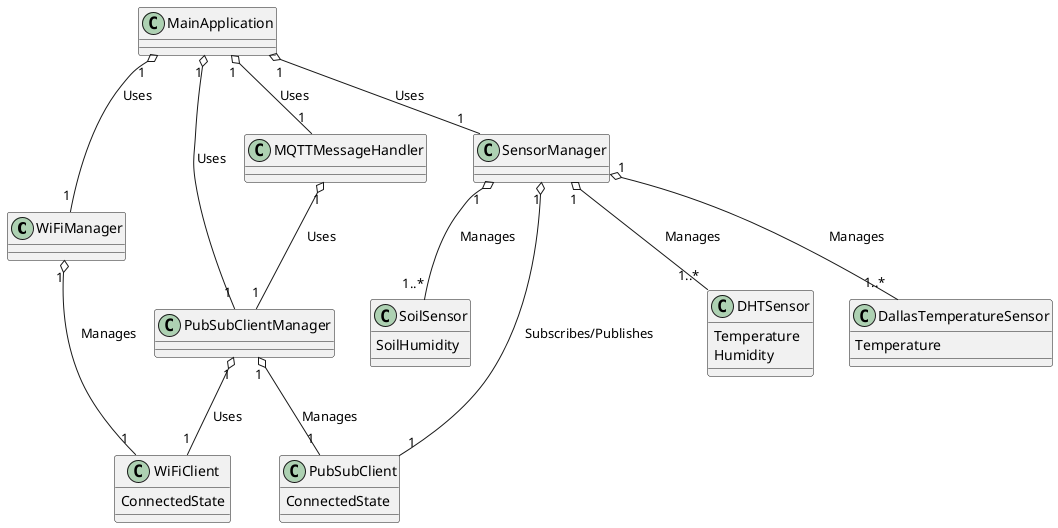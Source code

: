 @startuml

class WiFiManager {
}

class PubSubClientManager {
}

class SensorManager {
}

class MQTTMessageHandler {
}

class MainApplication {
}

class WiFiClient {
    ConnectedState
}

class PubSubClient {
    ConnectedState
}

class DHTSensor {
    Temperature
    Humidity
}

class DallasTemperatureSensor {
    Temperature
}

class SoilSensor {
    SoilHumidity
}

WiFiManager "1" o-- "1" WiFiClient : Manages
PubSubClientManager "1" o-- "1" WiFiClient : Uses
PubSubClientManager "1" o-- "1" PubSubClient : Manages
SensorManager "1" o-- "1..*" DHTSensor : Manages
SensorManager "1" o-- "1..*" DallasTemperatureSensor : Manages
SensorManager "1" o-- "1..*" SoilSensor : Manages
SensorManager "1" o-- "1" PubSubClient : Subscribes/Publishes
MQTTMessageHandler "1" o-- "1" PubSubClientManager : Uses
MainApplication "1" o-- "1" WiFiManager : Uses
MainApplication "1" o-- "1" PubSubClientManager : Uses
MainApplication "1" o-- "1" SensorManager : Uses
MainApplication "1" o-- "1" MQTTMessageHandler : Uses

@enduml
